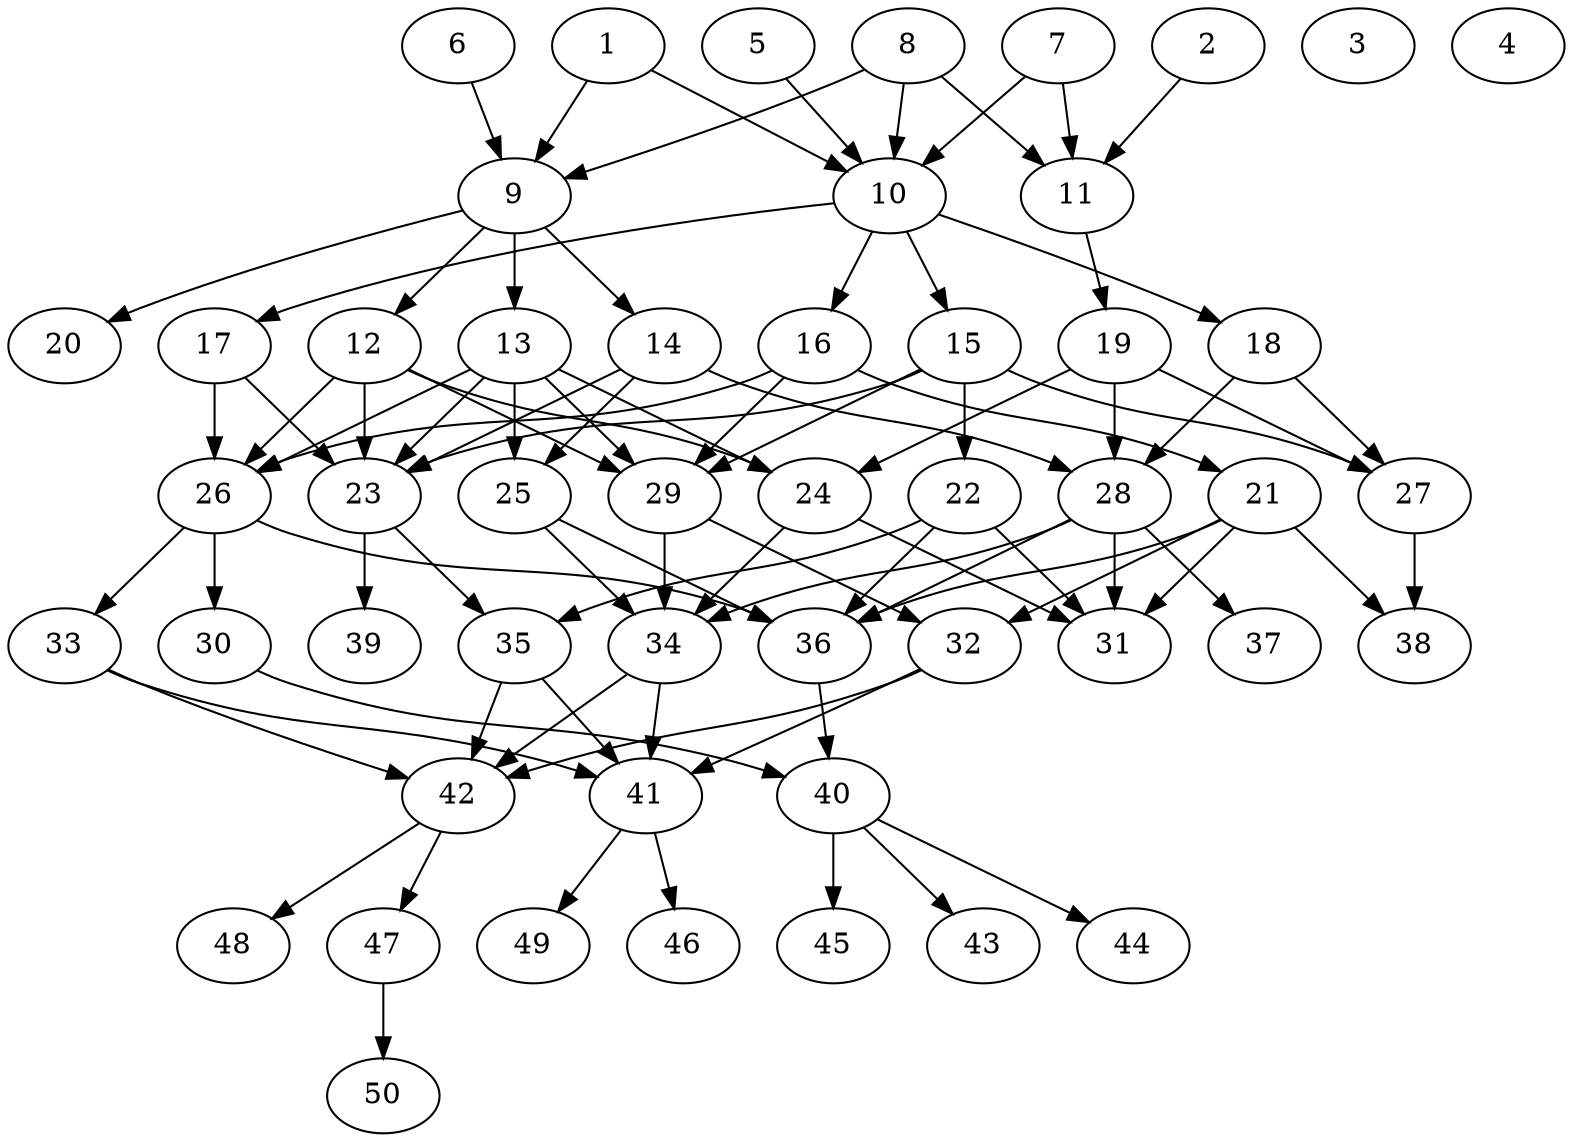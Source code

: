 // DAG automatically generated by daggen at Thu Oct  3 14:07:57 2019
// ./daggen --dot -n 50 --ccr 0.3 --fat 0.5 --regular 0.5 --density 0.5 --mindata 5242880 --maxdata 52428800 
digraph G {
  1 [size="122955093", alpha="0.14", expect_size="36886528"] 
  1 -> 9 [size ="36886528"]
  1 -> 10 [size ="36886528"]
  2 [size="17599147", alpha="0.18", expect_size="5279744"] 
  2 -> 11 [size ="5279744"]
  3 [size="81220267", alpha="0.09", expect_size="24366080"] 
  4 [size="154572800", alpha="0.08", expect_size="46371840"] 
  5 [size="108445013", alpha="0.10", expect_size="32533504"] 
  5 -> 10 [size ="32533504"]
  6 [size="38915413", alpha="0.18", expect_size="11674624"] 
  6 -> 9 [size ="11674624"]
  7 [size="18954240", alpha="0.15", expect_size="5686272"] 
  7 -> 10 [size ="5686272"]
  7 -> 11 [size ="5686272"]
  8 [size="79131307", alpha="0.09", expect_size="23739392"] 
  8 -> 9 [size ="23739392"]
  8 -> 10 [size ="23739392"]
  8 -> 11 [size ="23739392"]
  9 [size="86213973", alpha="0.07", expect_size="25864192"] 
  9 -> 12 [size ="25864192"]
  9 -> 13 [size ="25864192"]
  9 -> 14 [size ="25864192"]
  9 -> 20 [size ="25864192"]
  10 [size="78035627", alpha="0.18", expect_size="23410688"] 
  10 -> 15 [size ="23410688"]
  10 -> 16 [size ="23410688"]
  10 -> 17 [size ="23410688"]
  10 -> 18 [size ="23410688"]
  11 [size="55729493", alpha="0.12", expect_size="16718848"] 
  11 -> 19 [size ="16718848"]
  12 [size="167239680", alpha="0.11", expect_size="50171904"] 
  12 -> 23 [size ="50171904"]
  12 -> 24 [size ="50171904"]
  12 -> 26 [size ="50171904"]
  12 -> 29 [size ="50171904"]
  13 [size="153524907", alpha="0.14", expect_size="46057472"] 
  13 -> 23 [size ="46057472"]
  13 -> 24 [size ="46057472"]
  13 -> 25 [size ="46057472"]
  13 -> 26 [size ="46057472"]
  13 -> 29 [size ="46057472"]
  14 [size="68362240", alpha="0.02", expect_size="20508672"] 
  14 -> 23 [size ="20508672"]
  14 -> 25 [size ="20508672"]
  14 -> 28 [size ="20508672"]
  15 [size="128242347", alpha="0.17", expect_size="38472704"] 
  15 -> 22 [size ="38472704"]
  15 -> 23 [size ="38472704"]
  15 -> 27 [size ="38472704"]
  15 -> 29 [size ="38472704"]
  16 [size="50527573", alpha="0.11", expect_size="15158272"] 
  16 -> 21 [size ="15158272"]
  16 -> 26 [size ="15158272"]
  16 -> 29 [size ="15158272"]
  17 [size="31191040", alpha="0.04", expect_size="9357312"] 
  17 -> 23 [size ="9357312"]
  17 -> 26 [size ="9357312"]
  18 [size="152780800", alpha="0.06", expect_size="45834240"] 
  18 -> 27 [size ="45834240"]
  18 -> 28 [size ="45834240"]
  19 [size="68433920", alpha="0.04", expect_size="20530176"] 
  19 -> 24 [size ="20530176"]
  19 -> 27 [size ="20530176"]
  19 -> 28 [size ="20530176"]
  20 [size="123893760", alpha="0.03", expect_size="37168128"] 
  21 [size="110670507", alpha="0.16", expect_size="33201152"] 
  21 -> 31 [size ="33201152"]
  21 -> 32 [size ="33201152"]
  21 -> 36 [size ="33201152"]
  21 -> 38 [size ="33201152"]
  22 [size="48121173", alpha="0.08", expect_size="14436352"] 
  22 -> 31 [size ="14436352"]
  22 -> 35 [size ="14436352"]
  22 -> 36 [size ="14436352"]
  23 [size="131566933", alpha="0.09", expect_size="39470080"] 
  23 -> 35 [size ="39470080"]
  23 -> 39 [size ="39470080"]
  24 [size="81704960", alpha="0.07", expect_size="24511488"] 
  24 -> 31 [size ="24511488"]
  24 -> 34 [size ="24511488"]
  25 [size="98600960", alpha="0.17", expect_size="29580288"] 
  25 -> 34 [size ="29580288"]
  25 -> 36 [size ="29580288"]
  26 [size="76595200", alpha="0.09", expect_size="22978560"] 
  26 -> 30 [size ="22978560"]
  26 -> 33 [size ="22978560"]
  26 -> 36 [size ="22978560"]
  27 [size="163751253", alpha="0.02", expect_size="49125376"] 
  27 -> 38 [size ="49125376"]
  28 [size="40540160", alpha="0.02", expect_size="12162048"] 
  28 -> 31 [size ="12162048"]
  28 -> 34 [size ="12162048"]
  28 -> 36 [size ="12162048"]
  28 -> 37 [size ="12162048"]
  29 [size="87671467", alpha="0.11", expect_size="26301440"] 
  29 -> 32 [size ="26301440"]
  29 -> 34 [size ="26301440"]
  30 [size="120896853", alpha="0.08", expect_size="36269056"] 
  30 -> 40 [size ="36269056"]
  31 [size="147179520", alpha="0.10", expect_size="44153856"] 
  32 [size="114718720", alpha="0.11", expect_size="34415616"] 
  32 -> 41 [size ="34415616"]
  32 -> 42 [size ="34415616"]
  33 [size="23633920", alpha="0.09", expect_size="7090176"] 
  33 -> 41 [size ="7090176"]
  33 -> 42 [size ="7090176"]
  34 [size="94962347", alpha="0.13", expect_size="28488704"] 
  34 -> 41 [size ="28488704"]
  34 -> 42 [size ="28488704"]
  35 [size="151227733", alpha="0.12", expect_size="45368320"] 
  35 -> 41 [size ="45368320"]
  35 -> 42 [size ="45368320"]
  36 [size="126112427", alpha="0.15", expect_size="37833728"] 
  36 -> 40 [size ="37833728"]
  37 [size="41058987", alpha="0.19", expect_size="12317696"] 
  38 [size="54835200", alpha="0.01", expect_size="16450560"] 
  39 [size="71806293", alpha="0.09", expect_size="21541888"] 
  40 [size="160713387", alpha="0.11", expect_size="48214016"] 
  40 -> 43 [size ="48214016"]
  40 -> 44 [size ="48214016"]
  40 -> 45 [size ="48214016"]
  41 [size="67546453", alpha="0.05", expect_size="20263936"] 
  41 -> 46 [size ="20263936"]
  41 -> 49 [size ="20263936"]
  42 [size="145128107", alpha="0.02", expect_size="43538432"] 
  42 -> 47 [size ="43538432"]
  42 -> 48 [size ="43538432"]
  43 [size="71372800", alpha="0.14", expect_size="21411840"] 
  44 [size="139608747", alpha="0.14", expect_size="41882624"] 
  45 [size="86152533", alpha="0.05", expect_size="25845760"] 
  46 [size="21773653", alpha="0.03", expect_size="6532096"] 
  47 [size="136809813", alpha="0.20", expect_size="41042944"] 
  47 -> 50 [size ="41042944"]
  48 [size="130406400", alpha="0.19", expect_size="39121920"] 
  49 [size="137871360", alpha="0.08", expect_size="41361408"] 
  50 [size="52879360", alpha="0.09", expect_size="15863808"] 
}
